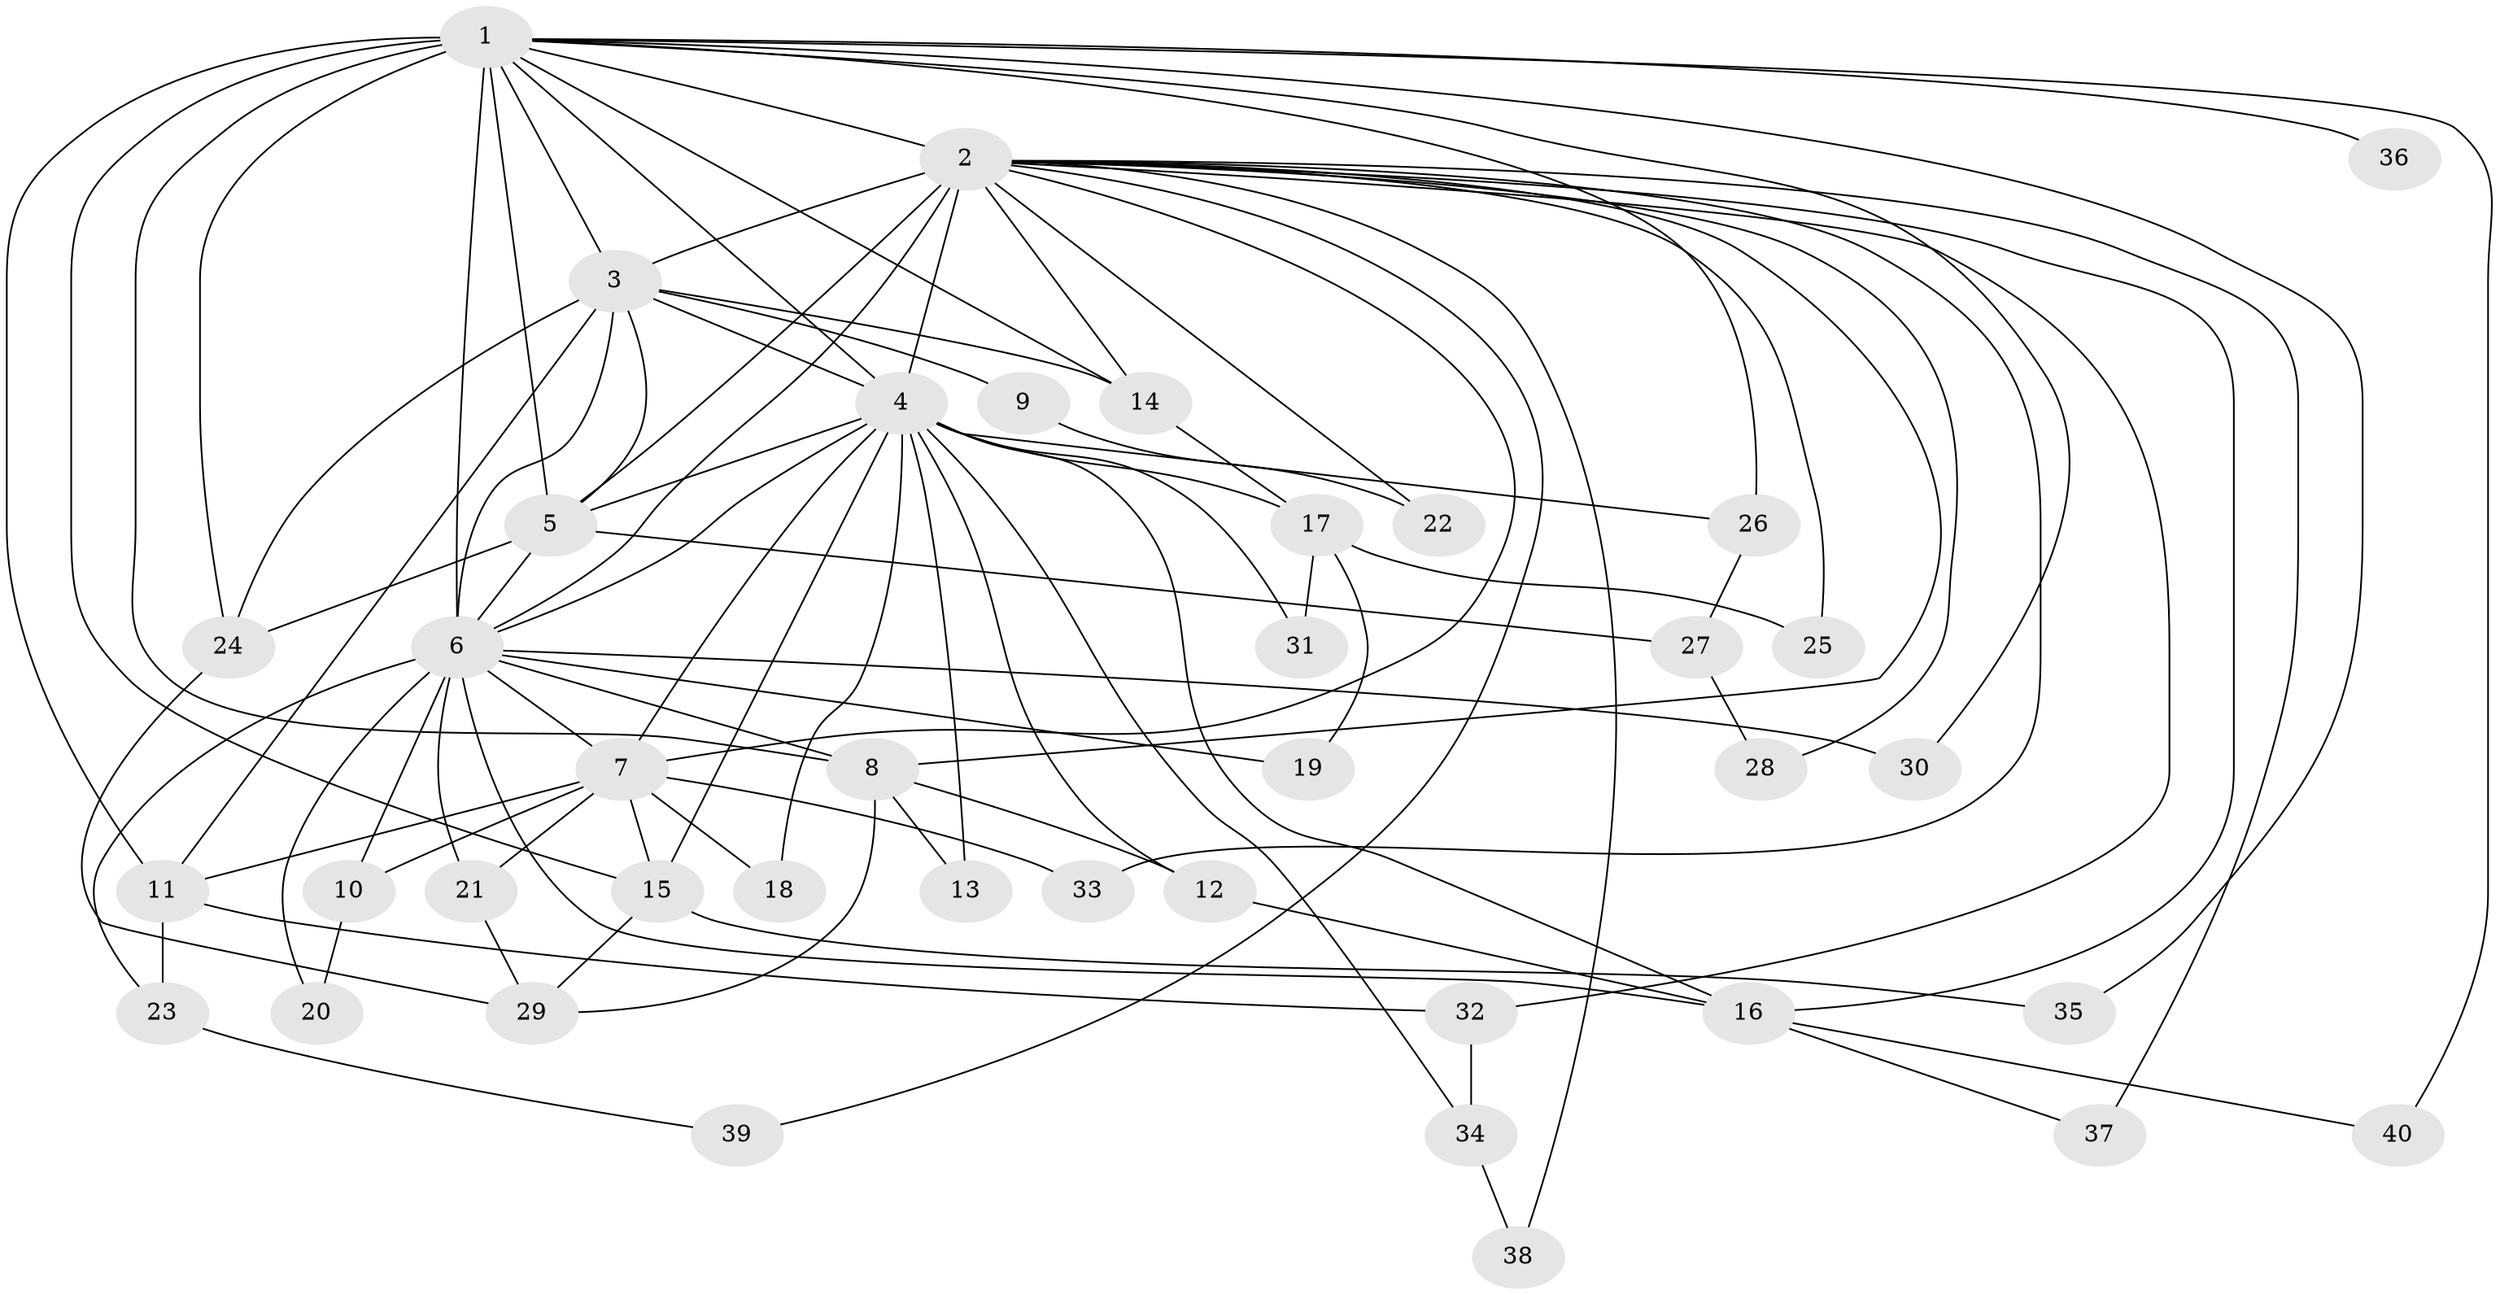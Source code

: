 // original degree distribution, {14: 0.02531645569620253, 18: 0.02531645569620253, 16: 0.012658227848101266, 27: 0.012658227848101266, 13: 0.012658227848101266, 19: 0.012658227848101266, 21: 0.012658227848101266, 17: 0.012658227848101266, 4: 0.0759493670886076, 2: 0.46835443037974683, 5: 0.06329113924050633, 6: 0.012658227848101266, 3: 0.25316455696202533}
// Generated by graph-tools (version 1.1) at 2025/34/03/09/25 02:34:48]
// undirected, 40 vertices, 91 edges
graph export_dot {
graph [start="1"]
  node [color=gray90,style=filled];
  1;
  2;
  3;
  4;
  5;
  6;
  7;
  8;
  9;
  10;
  11;
  12;
  13;
  14;
  15;
  16;
  17;
  18;
  19;
  20;
  21;
  22;
  23;
  24;
  25;
  26;
  27;
  28;
  29;
  30;
  31;
  32;
  33;
  34;
  35;
  36;
  37;
  38;
  39;
  40;
  1 -- 2 [weight=7.0];
  1 -- 3 [weight=5.0];
  1 -- 4 [weight=6.0];
  1 -- 5 [weight=5.0];
  1 -- 6 [weight=5.0];
  1 -- 8 [weight=12.0];
  1 -- 11 [weight=1.0];
  1 -- 14 [weight=1.0];
  1 -- 15 [weight=1.0];
  1 -- 24 [weight=2.0];
  1 -- 26 [weight=1.0];
  1 -- 30 [weight=1.0];
  1 -- 35 [weight=1.0];
  1 -- 36 [weight=1.0];
  1 -- 40 [weight=1.0];
  2 -- 3 [weight=3.0];
  2 -- 4 [weight=4.0];
  2 -- 5 [weight=2.0];
  2 -- 6 [weight=2.0];
  2 -- 7 [weight=1.0];
  2 -- 8 [weight=2.0];
  2 -- 14 [weight=1.0];
  2 -- 16 [weight=1.0];
  2 -- 22 [weight=1.0];
  2 -- 25 [weight=1.0];
  2 -- 28 [weight=1.0];
  2 -- 32 [weight=1.0];
  2 -- 33 [weight=1.0];
  2 -- 37 [weight=1.0];
  2 -- 38 [weight=1.0];
  2 -- 39 [weight=1.0];
  3 -- 4 [weight=2.0];
  3 -- 5 [weight=2.0];
  3 -- 6 [weight=2.0];
  3 -- 9 [weight=1.0];
  3 -- 11 [weight=1.0];
  3 -- 14 [weight=1.0];
  3 -- 24 [weight=1.0];
  4 -- 5 [weight=2.0];
  4 -- 6 [weight=2.0];
  4 -- 7 [weight=2.0];
  4 -- 12 [weight=1.0];
  4 -- 13 [weight=1.0];
  4 -- 15 [weight=1.0];
  4 -- 16 [weight=1.0];
  4 -- 17 [weight=1.0];
  4 -- 18 [weight=1.0];
  4 -- 26 [weight=1.0];
  4 -- 31 [weight=1.0];
  4 -- 34 [weight=1.0];
  5 -- 6 [weight=1.0];
  5 -- 24 [weight=1.0];
  5 -- 27 [weight=1.0];
  6 -- 7 [weight=1.0];
  6 -- 8 [weight=1.0];
  6 -- 10 [weight=1.0];
  6 -- 16 [weight=1.0];
  6 -- 19 [weight=1.0];
  6 -- 20 [weight=1.0];
  6 -- 21 [weight=1.0];
  6 -- 23 [weight=1.0];
  6 -- 30 [weight=1.0];
  7 -- 10 [weight=1.0];
  7 -- 11 [weight=1.0];
  7 -- 15 [weight=1.0];
  7 -- 18 [weight=1.0];
  7 -- 21 [weight=1.0];
  7 -- 33 [weight=1.0];
  8 -- 12 [weight=1.0];
  8 -- 13 [weight=2.0];
  8 -- 29 [weight=1.0];
  9 -- 22 [weight=1.0];
  10 -- 20 [weight=1.0];
  11 -- 23 [weight=1.0];
  11 -- 32 [weight=1.0];
  12 -- 16 [weight=1.0];
  14 -- 17 [weight=1.0];
  15 -- 29 [weight=1.0];
  15 -- 35 [weight=1.0];
  16 -- 37 [weight=1.0];
  16 -- 40 [weight=1.0];
  17 -- 19 [weight=1.0];
  17 -- 25 [weight=1.0];
  17 -- 31 [weight=1.0];
  21 -- 29 [weight=1.0];
  23 -- 39 [weight=1.0];
  24 -- 29 [weight=1.0];
  26 -- 27 [weight=1.0];
  27 -- 28 [weight=1.0];
  32 -- 34 [weight=1.0];
  34 -- 38 [weight=1.0];
}

